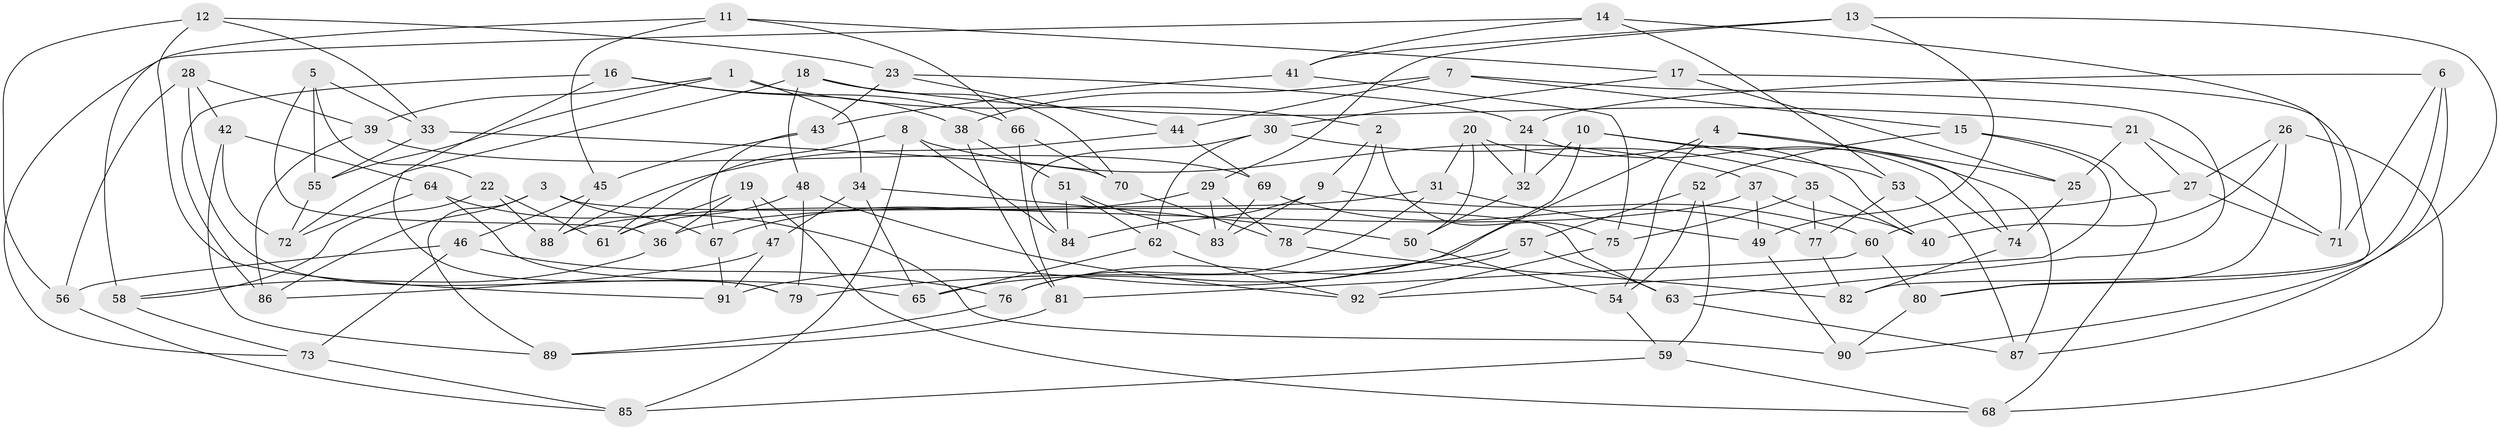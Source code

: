 // Generated by graph-tools (version 1.1) at 2025/38/03/09/25 02:38:03]
// undirected, 92 vertices, 184 edges
graph export_dot {
graph [start="1"]
  node [color=gray90,style=filled];
  1;
  2;
  3;
  4;
  5;
  6;
  7;
  8;
  9;
  10;
  11;
  12;
  13;
  14;
  15;
  16;
  17;
  18;
  19;
  20;
  21;
  22;
  23;
  24;
  25;
  26;
  27;
  28;
  29;
  30;
  31;
  32;
  33;
  34;
  35;
  36;
  37;
  38;
  39;
  40;
  41;
  42;
  43;
  44;
  45;
  46;
  47;
  48;
  49;
  50;
  51;
  52;
  53;
  54;
  55;
  56;
  57;
  58;
  59;
  60;
  61;
  62;
  63;
  64;
  65;
  66;
  67;
  68;
  69;
  70;
  71;
  72;
  73;
  74;
  75;
  76;
  77;
  78;
  79;
  80;
  81;
  82;
  83;
  84;
  85;
  86;
  87;
  88;
  89;
  90;
  91;
  92;
  1 -- 39;
  1 -- 34;
  1 -- 2;
  1 -- 55;
  2 -- 9;
  2 -- 75;
  2 -- 78;
  3 -- 63;
  3 -- 89;
  3 -- 86;
  3 -- 67;
  4 -- 91;
  4 -- 74;
  4 -- 54;
  4 -- 25;
  5 -- 33;
  5 -- 36;
  5 -- 22;
  5 -- 55;
  6 -- 24;
  6 -- 82;
  6 -- 87;
  6 -- 71;
  7 -- 15;
  7 -- 63;
  7 -- 38;
  7 -- 44;
  8 -- 85;
  8 -- 84;
  8 -- 61;
  8 -- 37;
  9 -- 60;
  9 -- 84;
  9 -- 83;
  10 -- 53;
  10 -- 65;
  10 -- 32;
  10 -- 87;
  11 -- 45;
  11 -- 58;
  11 -- 66;
  11 -- 17;
  12 -- 23;
  12 -- 33;
  12 -- 56;
  12 -- 91;
  13 -- 90;
  13 -- 41;
  13 -- 49;
  13 -- 29;
  14 -- 53;
  14 -- 71;
  14 -- 73;
  14 -- 41;
  15 -- 92;
  15 -- 52;
  15 -- 68;
  16 -- 66;
  16 -- 38;
  16 -- 86;
  16 -- 79;
  17 -- 25;
  17 -- 30;
  17 -- 80;
  18 -- 48;
  18 -- 21;
  18 -- 70;
  18 -- 72;
  19 -- 68;
  19 -- 36;
  19 -- 61;
  19 -- 47;
  20 -- 31;
  20 -- 32;
  20 -- 40;
  20 -- 50;
  21 -- 25;
  21 -- 71;
  21 -- 27;
  22 -- 88;
  22 -- 58;
  22 -- 61;
  23 -- 43;
  23 -- 24;
  23 -- 44;
  24 -- 32;
  24 -- 74;
  25 -- 74;
  26 -- 80;
  26 -- 68;
  26 -- 27;
  26 -- 40;
  27 -- 71;
  27 -- 60;
  28 -- 39;
  28 -- 42;
  28 -- 79;
  28 -- 56;
  29 -- 83;
  29 -- 67;
  29 -- 78;
  30 -- 35;
  30 -- 84;
  30 -- 62;
  31 -- 36;
  31 -- 49;
  31 -- 76;
  32 -- 50;
  33 -- 55;
  33 -- 70;
  34 -- 47;
  34 -- 50;
  34 -- 65;
  35 -- 77;
  35 -- 40;
  35 -- 75;
  36 -- 58;
  37 -- 40;
  37 -- 49;
  37 -- 88;
  38 -- 81;
  38 -- 51;
  39 -- 86;
  39 -- 69;
  41 -- 75;
  41 -- 43;
  42 -- 72;
  42 -- 64;
  42 -- 89;
  43 -- 67;
  43 -- 45;
  44 -- 69;
  44 -- 88;
  45 -- 46;
  45 -- 88;
  46 -- 76;
  46 -- 56;
  46 -- 73;
  47 -- 91;
  47 -- 86;
  48 -- 79;
  48 -- 61;
  48 -- 92;
  49 -- 90;
  50 -- 54;
  51 -- 62;
  51 -- 84;
  51 -- 83;
  52 -- 54;
  52 -- 57;
  52 -- 59;
  53 -- 87;
  53 -- 77;
  54 -- 59;
  55 -- 72;
  56 -- 85;
  57 -- 76;
  57 -- 79;
  57 -- 63;
  58 -- 73;
  59 -- 85;
  59 -- 68;
  60 -- 80;
  60 -- 81;
  62 -- 92;
  62 -- 65;
  63 -- 87;
  64 -- 72;
  64 -- 90;
  64 -- 65;
  66 -- 81;
  66 -- 70;
  67 -- 91;
  69 -- 83;
  69 -- 77;
  70 -- 78;
  73 -- 85;
  74 -- 82;
  75 -- 92;
  76 -- 89;
  77 -- 82;
  78 -- 82;
  80 -- 90;
  81 -- 89;
}
